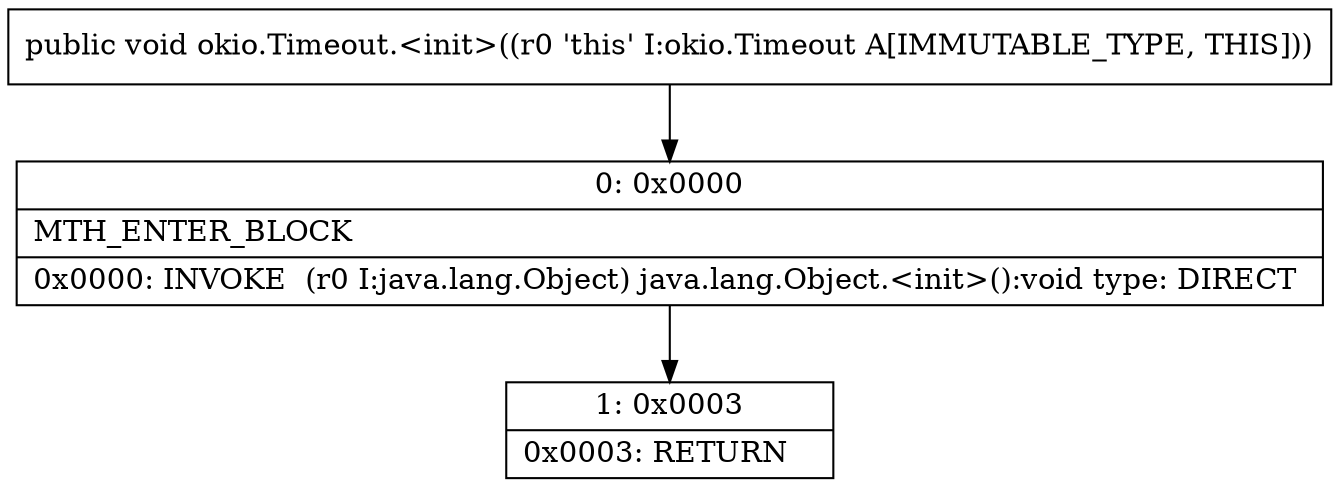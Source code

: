 digraph "CFG forokio.Timeout.\<init\>()V" {
Node_0 [shape=record,label="{0\:\ 0x0000|MTH_ENTER_BLOCK\l|0x0000: INVOKE  (r0 I:java.lang.Object) java.lang.Object.\<init\>():void type: DIRECT \l}"];
Node_1 [shape=record,label="{1\:\ 0x0003|0x0003: RETURN   \l}"];
MethodNode[shape=record,label="{public void okio.Timeout.\<init\>((r0 'this' I:okio.Timeout A[IMMUTABLE_TYPE, THIS])) }"];
MethodNode -> Node_0;
Node_0 -> Node_1;
}

